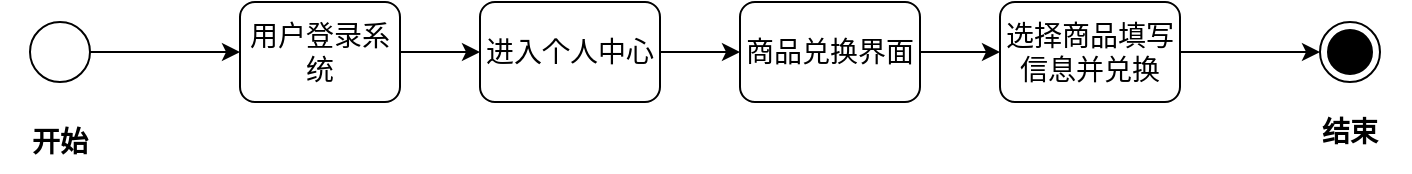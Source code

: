 <mxfile version="21.3.7" type="github">
  <diagram name="第 1 页" id="ZZIlOzNQOrieBUVhu7r0">
    <mxGraphModel dx="1290" dy="541" grid="1" gridSize="10" guides="1" tooltips="1" connect="1" arrows="1" fold="1" page="1" pageScale="1" pageWidth="827" pageHeight="1169" math="0" shadow="0">
      <root>
        <mxCell id="0" />
        <mxCell id="1" parent="0" />
        <mxCell id="3dBPweTHAA0Xvc5IrB5U-8" style="edgeStyle=orthogonalEdgeStyle;rounded=0;orthogonalLoop=1;jettySize=auto;html=1;exitX=1;exitY=0.5;exitDx=0;exitDy=0;entryX=0;entryY=0.5;entryDx=0;entryDy=0;" edge="1" parent="1" source="3dBPweTHAA0Xvc5IrB5U-1" target="3dBPweTHAA0Xvc5IrB5U-3">
          <mxGeometry relative="1" as="geometry" />
        </mxCell>
        <mxCell id="3dBPweTHAA0Xvc5IrB5U-1" value="" style="ellipse;whiteSpace=wrap;html=1;aspect=fixed;" vertex="1" parent="1">
          <mxGeometry x="45" y="165" width="30" height="30" as="geometry" />
        </mxCell>
        <mxCell id="3dBPweTHAA0Xvc5IrB5U-2" value="&lt;b style=&quot;border-color: var(--border-color); font-size: 14px;&quot;&gt;开始&lt;/b&gt;" style="text;html=1;strokeColor=none;fillColor=none;align=center;verticalAlign=middle;whiteSpace=wrap;rounded=0;" vertex="1" parent="1">
          <mxGeometry x="30" y="210" width="60" height="30" as="geometry" />
        </mxCell>
        <mxCell id="3dBPweTHAA0Xvc5IrB5U-9" style="edgeStyle=orthogonalEdgeStyle;rounded=0;orthogonalLoop=1;jettySize=auto;html=1;exitX=1;exitY=0.5;exitDx=0;exitDy=0;entryX=0;entryY=0.5;entryDx=0;entryDy=0;" edge="1" parent="1" source="3dBPweTHAA0Xvc5IrB5U-3" target="3dBPweTHAA0Xvc5IrB5U-4">
          <mxGeometry relative="1" as="geometry" />
        </mxCell>
        <mxCell id="3dBPweTHAA0Xvc5IrB5U-3" value="&lt;font style=&quot;font-size: 14px;&quot;&gt;用户登录系统&lt;/font&gt;" style="rounded=1;whiteSpace=wrap;html=1;" vertex="1" parent="1">
          <mxGeometry x="150" y="155" width="80" height="50" as="geometry" />
        </mxCell>
        <mxCell id="3dBPweTHAA0Xvc5IrB5U-10" style="edgeStyle=orthogonalEdgeStyle;rounded=0;orthogonalLoop=1;jettySize=auto;html=1;entryX=0;entryY=0.5;entryDx=0;entryDy=0;" edge="1" parent="1" source="3dBPweTHAA0Xvc5IrB5U-4" target="3dBPweTHAA0Xvc5IrB5U-5">
          <mxGeometry relative="1" as="geometry" />
        </mxCell>
        <mxCell id="3dBPweTHAA0Xvc5IrB5U-4" value="&lt;font style=&quot;font-size: 14px;&quot;&gt;进入个人中心&lt;/font&gt;" style="rounded=1;whiteSpace=wrap;html=1;" vertex="1" parent="1">
          <mxGeometry x="270" y="155" width="90" height="50" as="geometry" />
        </mxCell>
        <mxCell id="3dBPweTHAA0Xvc5IrB5U-11" style="edgeStyle=orthogonalEdgeStyle;rounded=0;orthogonalLoop=1;jettySize=auto;html=1;exitX=1;exitY=0.5;exitDx=0;exitDy=0;entryX=0;entryY=0.5;entryDx=0;entryDy=0;" edge="1" parent="1" source="3dBPweTHAA0Xvc5IrB5U-5" target="3dBPweTHAA0Xvc5IrB5U-6">
          <mxGeometry relative="1" as="geometry" />
        </mxCell>
        <mxCell id="3dBPweTHAA0Xvc5IrB5U-5" value="&lt;span style=&quot;font-size: 14px;&quot;&gt;商品兑换界面&lt;/span&gt;" style="rounded=1;whiteSpace=wrap;html=1;" vertex="1" parent="1">
          <mxGeometry x="400" y="155" width="90" height="50" as="geometry" />
        </mxCell>
        <mxCell id="3dBPweTHAA0Xvc5IrB5U-12" style="edgeStyle=orthogonalEdgeStyle;rounded=0;orthogonalLoop=1;jettySize=auto;html=1;exitX=1;exitY=0.5;exitDx=0;exitDy=0;entryX=0;entryY=0.5;entryDx=0;entryDy=0;" edge="1" parent="1" source="3dBPweTHAA0Xvc5IrB5U-6" target="3dBPweTHAA0Xvc5IrB5U-7">
          <mxGeometry relative="1" as="geometry" />
        </mxCell>
        <mxCell id="3dBPweTHAA0Xvc5IrB5U-6" value="&lt;font style=&quot;font-size: 14px;&quot;&gt;选择商品填写信息并兑换&lt;/font&gt;" style="rounded=1;whiteSpace=wrap;html=1;" vertex="1" parent="1">
          <mxGeometry x="530" y="155" width="90" height="50" as="geometry" />
        </mxCell>
        <mxCell id="3dBPweTHAA0Xvc5IrB5U-7" value="" style="ellipse;html=1;shape=endState;fillColor=strokeColor;" vertex="1" parent="1">
          <mxGeometry x="690" y="165" width="30" height="30" as="geometry" />
        </mxCell>
        <mxCell id="3dBPweTHAA0Xvc5IrB5U-13" value="&lt;b style=&quot;border-color: var(--border-color); font-size: 14px;&quot;&gt;结束&lt;/b&gt;" style="text;html=1;strokeColor=none;fillColor=none;align=center;verticalAlign=middle;whiteSpace=wrap;rounded=0;" vertex="1" parent="1">
          <mxGeometry x="675" y="205" width="60" height="30" as="geometry" />
        </mxCell>
      </root>
    </mxGraphModel>
  </diagram>
</mxfile>
